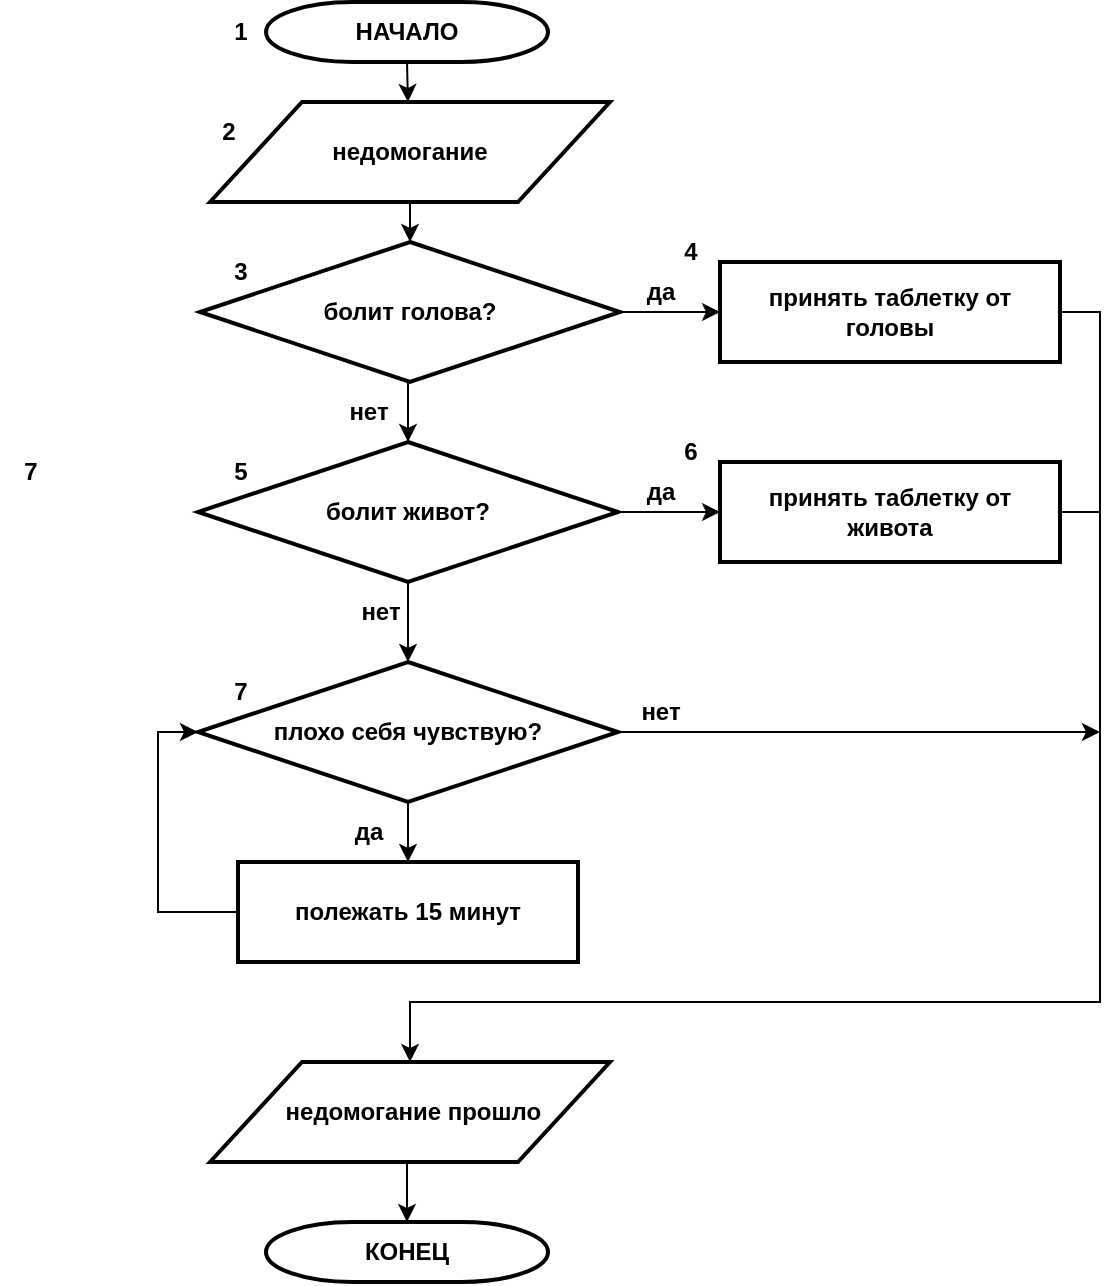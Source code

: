<mxfile version="20.4.1" type="device"><diagram id="sxm_Xo59-7WGQnag9fDK" name="Страница 1"><mxGraphModel dx="1298" dy="724" grid="1" gridSize="10" guides="1" tooltips="1" connect="1" arrows="1" fold="1" page="1" pageScale="1" pageWidth="827" pageHeight="1169" math="0" shadow="0"><root><mxCell id="0"/><mxCell id="1" parent="0"/><mxCell id="ETsz3kT8Y5jxZCnJqS-C-19" style="edgeStyle=orthogonalEdgeStyle;rounded=0;orthogonalLoop=1;jettySize=auto;html=1;exitX=0.5;exitY=1;exitDx=0;exitDy=0;exitPerimeter=0;entryX=0.5;entryY=0;entryDx=0;entryDy=0;" parent="1" source="ETsz3kT8Y5jxZCnJqS-C-2" edge="1"><mxGeometry relative="1" as="geometry"><mxPoint x="414" y="140" as="targetPoint"/></mxGeometry></mxCell><mxCell id="ETsz3kT8Y5jxZCnJqS-C-2" value="НАЧАЛО" style="strokeWidth=2;html=1;shape=mxgraph.flowchart.terminator;whiteSpace=wrap;fontStyle=1" parent="1" vertex="1"><mxGeometry x="343" y="90" width="141" height="30" as="geometry"/></mxCell><mxCell id="ETsz3kT8Y5jxZCnJqS-C-20" style="edgeStyle=orthogonalEdgeStyle;rounded=0;orthogonalLoop=1;jettySize=auto;html=1;exitX=0.5;exitY=1;exitDx=0;exitDy=0;entryX=0.5;entryY=0;entryDx=0;entryDy=0;entryPerimeter=0;" parent="1" target="ETsz3kT8Y5jxZCnJqS-C-5" edge="1"><mxGeometry relative="1" as="geometry"><mxPoint x="414" y="190" as="sourcePoint"/></mxGeometry></mxCell><mxCell id="ETsz3kT8Y5jxZCnJqS-C-21" style="edgeStyle=orthogonalEdgeStyle;rounded=0;orthogonalLoop=1;jettySize=auto;html=1;exitX=0.5;exitY=1;exitDx=0;exitDy=0;exitPerimeter=0;entryX=0.5;entryY=0;entryDx=0;entryDy=0;entryPerimeter=0;" parent="1" source="ETsz3kT8Y5jxZCnJqS-C-5" target="ETsz3kT8Y5jxZCnJqS-C-10" edge="1"><mxGeometry relative="1" as="geometry"/></mxCell><mxCell id="TD9DuLe9QKxih_MDLjj1-6" value="" style="edgeStyle=orthogonalEdgeStyle;rounded=0;orthogonalLoop=1;jettySize=auto;html=1;" edge="1" parent="1" source="ETsz3kT8Y5jxZCnJqS-C-5" target="TD9DuLe9QKxih_MDLjj1-3"><mxGeometry relative="1" as="geometry"/></mxCell><mxCell id="ETsz3kT8Y5jxZCnJqS-C-5" value="&lt;font style=&quot;vertical-align: inherit;&quot;&gt;&lt;font style=&quot;vertical-align: inherit;&quot;&gt;болит голова?&lt;/font&gt;&lt;/font&gt;" style="strokeWidth=2;html=1;shape=mxgraph.flowchart.decision;whiteSpace=wrap;fontStyle=1" parent="1" vertex="1"><mxGeometry x="310" y="210" width="210" height="70" as="geometry"/></mxCell><mxCell id="TD9DuLe9QKxih_MDLjj1-5" value="" style="edgeStyle=orthogonalEdgeStyle;rounded=0;orthogonalLoop=1;jettySize=auto;html=1;" edge="1" parent="1" source="ETsz3kT8Y5jxZCnJqS-C-10" target="TD9DuLe9QKxih_MDLjj1-4"><mxGeometry relative="1" as="geometry"/></mxCell><mxCell id="TD9DuLe9QKxih_MDLjj1-10" value="" style="edgeStyle=orthogonalEdgeStyle;rounded=0;orthogonalLoop=1;jettySize=auto;html=1;" edge="1" parent="1" source="ETsz3kT8Y5jxZCnJqS-C-10" target="TD9DuLe9QKxih_MDLjj1-8"><mxGeometry relative="1" as="geometry"/></mxCell><mxCell id="ETsz3kT8Y5jxZCnJqS-C-10" value="болит живот?" style="strokeWidth=2;html=1;shape=mxgraph.flowchart.decision;whiteSpace=wrap;fontStyle=1" parent="1" vertex="1"><mxGeometry x="309" y="310" width="210" height="70" as="geometry"/></mxCell><mxCell id="ETsz3kT8Y5jxZCnJqS-C-16" value="КОНЕЦ" style="strokeWidth=2;html=1;shape=mxgraph.flowchart.terminator;whiteSpace=wrap;fontStyle=1" parent="1" vertex="1"><mxGeometry x="343" y="700" width="141" height="30" as="geometry"/></mxCell><mxCell id="ETsz3kT8Y5jxZCnJqS-C-29" value="&lt;b&gt;да&lt;br&gt;&lt;/b&gt;" style="text;html=1;align=center;verticalAlign=middle;resizable=0;points=[];autosize=1;strokeColor=none;fillColor=none;" parent="1" vertex="1"><mxGeometry x="520" y="220" width="40" height="30" as="geometry"/></mxCell><mxCell id="ETsz3kT8Y5jxZCnJqS-C-33" value="&lt;b&gt;нет&lt;/b&gt;" style="text;html=1;align=center;verticalAlign=middle;resizable=0;points=[];autosize=1;strokeColor=none;fillColor=none;" parent="1" vertex="1"><mxGeometry x="374" y="280" width="40" height="30" as="geometry"/></mxCell><mxCell id="vAvM1L-PojE5AmGN8ZwI-1" value="&lt;font style=&quot;vertical-align: inherit;&quot;&gt;&lt;font style=&quot;vertical-align: inherit;&quot;&gt;1&lt;br&gt;&lt;/font&gt;&lt;/font&gt;" style="text;html=1;align=center;verticalAlign=middle;resizable=0;points=[];autosize=1;strokeColor=none;fillColor=none;fontStyle=1" parent="1" vertex="1"><mxGeometry x="314.5" y="90" width="30" height="30" as="geometry"/></mxCell><mxCell id="vAvM1L-PojE5AmGN8ZwI-2" value="&lt;font style=&quot;vertical-align: inherit;&quot;&gt;&lt;font style=&quot;vertical-align: inherit;&quot;&gt;2&lt;br&gt;&lt;/font&gt;&lt;/font&gt;" style="text;html=1;align=center;verticalAlign=middle;resizable=0;points=[];autosize=1;strokeColor=none;fillColor=none;fontStyle=1" parent="1" vertex="1"><mxGeometry x="309" y="140" width="30" height="30" as="geometry"/></mxCell><mxCell id="vAvM1L-PojE5AmGN8ZwI-3" value="&lt;font style=&quot;vertical-align: inherit;&quot;&gt;&lt;font style=&quot;vertical-align: inherit;&quot;&gt;3&lt;br&gt;&lt;/font&gt;&lt;/font&gt;" style="text;html=1;align=center;verticalAlign=middle;resizable=0;points=[];autosize=1;strokeColor=none;fillColor=none;fontStyle=1" parent="1" vertex="1"><mxGeometry x="314.5" y="210" width="30" height="30" as="geometry"/></mxCell><mxCell id="vAvM1L-PojE5AmGN8ZwI-4" value="&lt;font style=&quot;vertical-align: inherit;&quot;&gt;&lt;font style=&quot;vertical-align: inherit;&quot;&gt;4&lt;br&gt;&lt;/font&gt;&lt;/font&gt;" style="text;html=1;align=center;verticalAlign=middle;resizable=0;points=[];autosize=1;strokeColor=none;fillColor=none;fontStyle=1" parent="1" vertex="1"><mxGeometry x="540" y="200" width="30" height="30" as="geometry"/></mxCell><mxCell id="vAvM1L-PojE5AmGN8ZwI-5" value="&lt;font style=&quot;vertical-align: inherit;&quot;&gt;&lt;font style=&quot;vertical-align: inherit;&quot;&gt;6&lt;br&gt;&lt;/font&gt;&lt;/font&gt;" style="text;html=1;align=center;verticalAlign=middle;resizable=0;points=[];autosize=1;strokeColor=none;fillColor=none;fontStyle=1" parent="1" vertex="1"><mxGeometry x="540" y="300" width="30" height="30" as="geometry"/></mxCell><mxCell id="vAvM1L-PojE5AmGN8ZwI-6" value="&lt;font style=&quot;vertical-align: inherit;&quot;&gt;&lt;font style=&quot;vertical-align: inherit;&quot;&gt;5&lt;br&gt;&lt;/font&gt;&lt;/font&gt;" style="text;html=1;align=center;verticalAlign=middle;resizable=0;points=[];autosize=1;strokeColor=none;fillColor=none;fontStyle=1" parent="1" vertex="1"><mxGeometry x="314.5" y="310" width="30" height="30" as="geometry"/></mxCell><mxCell id="TD9DuLe9QKxih_MDLjj1-17" style="edgeStyle=orthogonalEdgeStyle;rounded=0;orthogonalLoop=1;jettySize=auto;html=1;exitX=0.5;exitY=1;exitDx=0;exitDy=0;entryX=0.5;entryY=0;entryDx=0;entryDy=0;entryPerimeter=0;" edge="1" parent="1" source="vAvM1L-PojE5AmGN8ZwI-18" target="ETsz3kT8Y5jxZCnJqS-C-16"><mxGeometry relative="1" as="geometry"/></mxCell><mxCell id="vAvM1L-PojE5AmGN8ZwI-18" value="&amp;nbsp;недомогание прошло" style="shape=parallelogram;html=1;strokeWidth=2;perimeter=parallelogramPerimeter;whiteSpace=wrap;rounded=0;arcSize=12;size=0.23;fontStyle=1" parent="1" vertex="1"><mxGeometry x="315" y="620" width="200" height="50" as="geometry"/></mxCell><mxCell id="TD9DuLe9QKxih_MDLjj1-1" value="&lt;font style=&quot;vertical-align: inherit;&quot;&gt;&lt;font style=&quot;vertical-align: inherit;&quot;&gt;&lt;font style=&quot;vertical-align: inherit;&quot;&gt;&lt;font style=&quot;vertical-align: inherit;&quot;&gt;недомогание&lt;/font&gt;&lt;/font&gt;&lt;/font&gt;&lt;/font&gt;" style="shape=parallelogram;html=1;strokeWidth=2;perimeter=parallelogramPerimeter;whiteSpace=wrap;rounded=0;arcSize=12;size=0.23;fontStyle=1" vertex="1" parent="1"><mxGeometry x="315" y="140" width="200" height="50" as="geometry"/></mxCell><mxCell id="TD9DuLe9QKxih_MDLjj1-13" style="edgeStyle=orthogonalEdgeStyle;rounded=0;orthogonalLoop=1;jettySize=auto;html=1;exitX=1;exitY=0.5;exitDx=0;exitDy=0;entryX=0.5;entryY=0;entryDx=0;entryDy=0;" edge="1" parent="1" source="TD9DuLe9QKxih_MDLjj1-3" target="vAvM1L-PojE5AmGN8ZwI-18"><mxGeometry relative="1" as="geometry"><mxPoint x="390" y="600" as="targetPoint"/><Array as="points"><mxPoint x="760" y="245"/><mxPoint x="760" y="590"/><mxPoint x="415" y="590"/></Array></mxGeometry></mxCell><mxCell id="TD9DuLe9QKxih_MDLjj1-3" value="принять таблетку от головы" style="rounded=0;whiteSpace=wrap;html=1;absoluteArcSize=1;arcSize=14;strokeWidth=2;fontStyle=1" vertex="1" parent="1"><mxGeometry x="570" y="220" width="170" height="50" as="geometry"/></mxCell><mxCell id="TD9DuLe9QKxih_MDLjj1-4" value="принять таблетку от &lt;br&gt;живота" style="rounded=0;whiteSpace=wrap;html=1;absoluteArcSize=1;arcSize=14;strokeWidth=2;fontStyle=1" vertex="1" parent="1"><mxGeometry x="570" y="320" width="170" height="50" as="geometry"/></mxCell><mxCell id="TD9DuLe9QKxih_MDLjj1-7" value="&lt;b&gt;да&lt;br&gt;&lt;/b&gt;" style="text;html=1;align=center;verticalAlign=middle;resizable=0;points=[];autosize=1;strokeColor=none;fillColor=none;" vertex="1" parent="1"><mxGeometry x="520" y="320" width="40" height="30" as="geometry"/></mxCell><mxCell id="TD9DuLe9QKxih_MDLjj1-11" value="" style="edgeStyle=orthogonalEdgeStyle;rounded=0;orthogonalLoop=1;jettySize=auto;html=1;" edge="1" parent="1" source="TD9DuLe9QKxih_MDLjj1-8" target="TD9DuLe9QKxih_MDLjj1-9"><mxGeometry relative="1" as="geometry"/></mxCell><mxCell id="TD9DuLe9QKxih_MDLjj1-16" value="" style="edgeStyle=orthogonalEdgeStyle;rounded=0;orthogonalLoop=1;jettySize=auto;html=1;" edge="1" parent="1" source="TD9DuLe9QKxih_MDLjj1-8"><mxGeometry relative="1" as="geometry"><mxPoint x="760" y="455" as="targetPoint"/></mxGeometry></mxCell><mxCell id="TD9DuLe9QKxih_MDLjj1-8" value="плохо себя чувствую?" style="strokeWidth=2;html=1;shape=mxgraph.flowchart.decision;whiteSpace=wrap;fontStyle=1" vertex="1" parent="1"><mxGeometry x="309" y="420" width="210" height="70" as="geometry"/></mxCell><mxCell id="TD9DuLe9QKxih_MDLjj1-12" style="edgeStyle=orthogonalEdgeStyle;rounded=0;orthogonalLoop=1;jettySize=auto;html=1;exitX=0;exitY=0.5;exitDx=0;exitDy=0;entryX=0;entryY=0.5;entryDx=0;entryDy=0;entryPerimeter=0;" edge="1" parent="1" source="TD9DuLe9QKxih_MDLjj1-9" target="TD9DuLe9QKxih_MDLjj1-8"><mxGeometry relative="1" as="geometry"/></mxCell><mxCell id="TD9DuLe9QKxih_MDLjj1-9" value="полежать 15 минут" style="rounded=0;whiteSpace=wrap;html=1;absoluteArcSize=1;arcSize=14;strokeWidth=2;fontStyle=1" vertex="1" parent="1"><mxGeometry x="329" y="520" width="170" height="50" as="geometry"/></mxCell><mxCell id="TD9DuLe9QKxih_MDLjj1-14" value="" style="endArrow=none;html=1;rounded=0;exitX=1;exitY=0.5;exitDx=0;exitDy=0;" edge="1" parent="1" source="TD9DuLe9QKxih_MDLjj1-4"><mxGeometry width="50" height="50" relative="1" as="geometry"><mxPoint x="580" y="580" as="sourcePoint"/><mxPoint x="760" y="345" as="targetPoint"/></mxGeometry></mxCell><mxCell id="TD9DuLe9QKxih_MDLjj1-18" value="&lt;b&gt;да&lt;br&gt;&lt;/b&gt;" style="text;html=1;align=center;verticalAlign=middle;resizable=0;points=[];autosize=1;strokeColor=none;fillColor=none;" vertex="1" parent="1"><mxGeometry x="374" y="490" width="40" height="30" as="geometry"/></mxCell><mxCell id="TD9DuLe9QKxih_MDLjj1-19" value="&lt;b&gt;нет&lt;/b&gt;" style="text;html=1;align=center;verticalAlign=middle;resizable=0;points=[];autosize=1;strokeColor=none;fillColor=none;" vertex="1" parent="1"><mxGeometry x="380" y="380" width="40" height="30" as="geometry"/></mxCell><mxCell id="TD9DuLe9QKxih_MDLjj1-20" value="&lt;b&gt;нет&lt;/b&gt;" style="text;html=1;align=center;verticalAlign=middle;resizable=0;points=[];autosize=1;strokeColor=none;fillColor=none;" vertex="1" parent="1"><mxGeometry x="520" y="430" width="40" height="30" as="geometry"/></mxCell><mxCell id="TD9DuLe9QKxih_MDLjj1-21" value="&lt;font style=&quot;vertical-align: inherit;&quot;&gt;&lt;font style=&quot;vertical-align: inherit;&quot;&gt;7&lt;br&gt;&lt;/font&gt;&lt;/font&gt;" style="text;html=1;align=center;verticalAlign=middle;resizable=0;points=[];autosize=1;strokeColor=none;fillColor=none;fontStyle=1" vertex="1" parent="1"><mxGeometry x="314.5" y="420" width="30" height="30" as="geometry"/></mxCell><mxCell id="TD9DuLe9QKxih_MDLjj1-22" value="&lt;font style=&quot;vertical-align: inherit;&quot;&gt;&lt;font style=&quot;vertical-align: inherit;&quot;&gt;7&lt;br&gt;&lt;/font&gt;&lt;/font&gt;" style="text;html=1;align=center;verticalAlign=middle;resizable=0;points=[];autosize=1;strokeColor=none;fillColor=none;fontStyle=1" vertex="1" parent="1"><mxGeometry x="210" y="310" width="30" height="30" as="geometry"/></mxCell></root></mxGraphModel></diagram></mxfile>